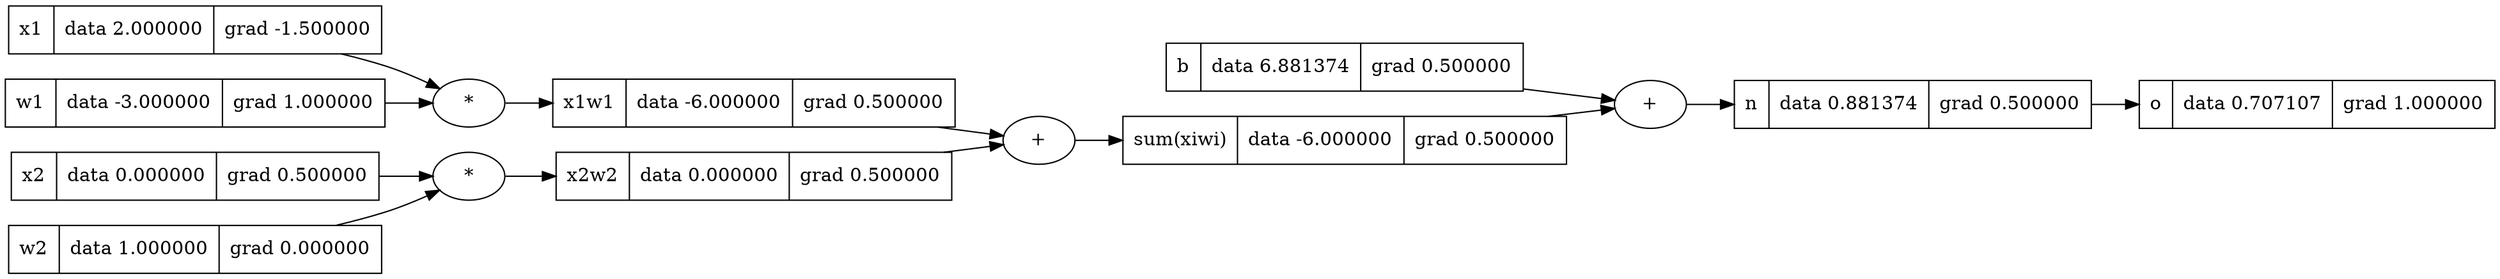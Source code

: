 digraph {
	graph [rankdir=LR]
	139789182066000 [label="{ o | data 0.707107 | grad 1.000000 }" shape=record]
	139789182065808 [label="{ n | data 0.881374 | grad 0.500000 }" shape=record]
	"139789182065808+" [label="+"]
	"139789182065808+" -> 139789182065808
	139789368097232 [label="{ b | data 6.881374 | grad 0.500000 }" shape=record]
	139789182065616 [label="{ sum(xiwi) | data -6.000000 | grad 0.500000 }" shape=record]
	"139789182065616+" [label="+"]
	"139789182065616+" -> 139789182065616
	139789183579472 [label="{ x1w1 | data -6.000000 | grad 0.500000 }" shape=record]
	"139789183579472*" [label="*"]
	"139789183579472*" -> 139789183579472
	139789368097520 [label="{ x1 | data 2.000000 | grad -1.500000 }" shape=record]
	139789183579568 [label="{ w1 | data -3.000000 | grad 1.000000 }" shape=record]
	139789182065328 [label="{ x2w2 | data 0.000000 | grad 0.500000 }" shape=record]
	"139789182065328*" [label="*"]
	"139789182065328*" -> 139789182065328
	139789183579760 [label="{ x2 | data 0.000000 | grad 0.500000 }" shape=record]
	139789183579712 [label="{ w2 | data 1.000000 | grad 0.000000 }" shape=record]
	139789182065808 -> 139789182066000
	139789182065616 -> "139789182065808+"
	139789368097232 -> "139789182065808+"
	139789182065328 -> "139789182065616+"
	139789183579472 -> "139789182065616+"
	139789183579568 -> "139789183579472*"
	139789368097520 -> "139789183579472*"
	139789183579712 -> "139789182065328*"
	139789183579760 -> "139789182065328*"
}
